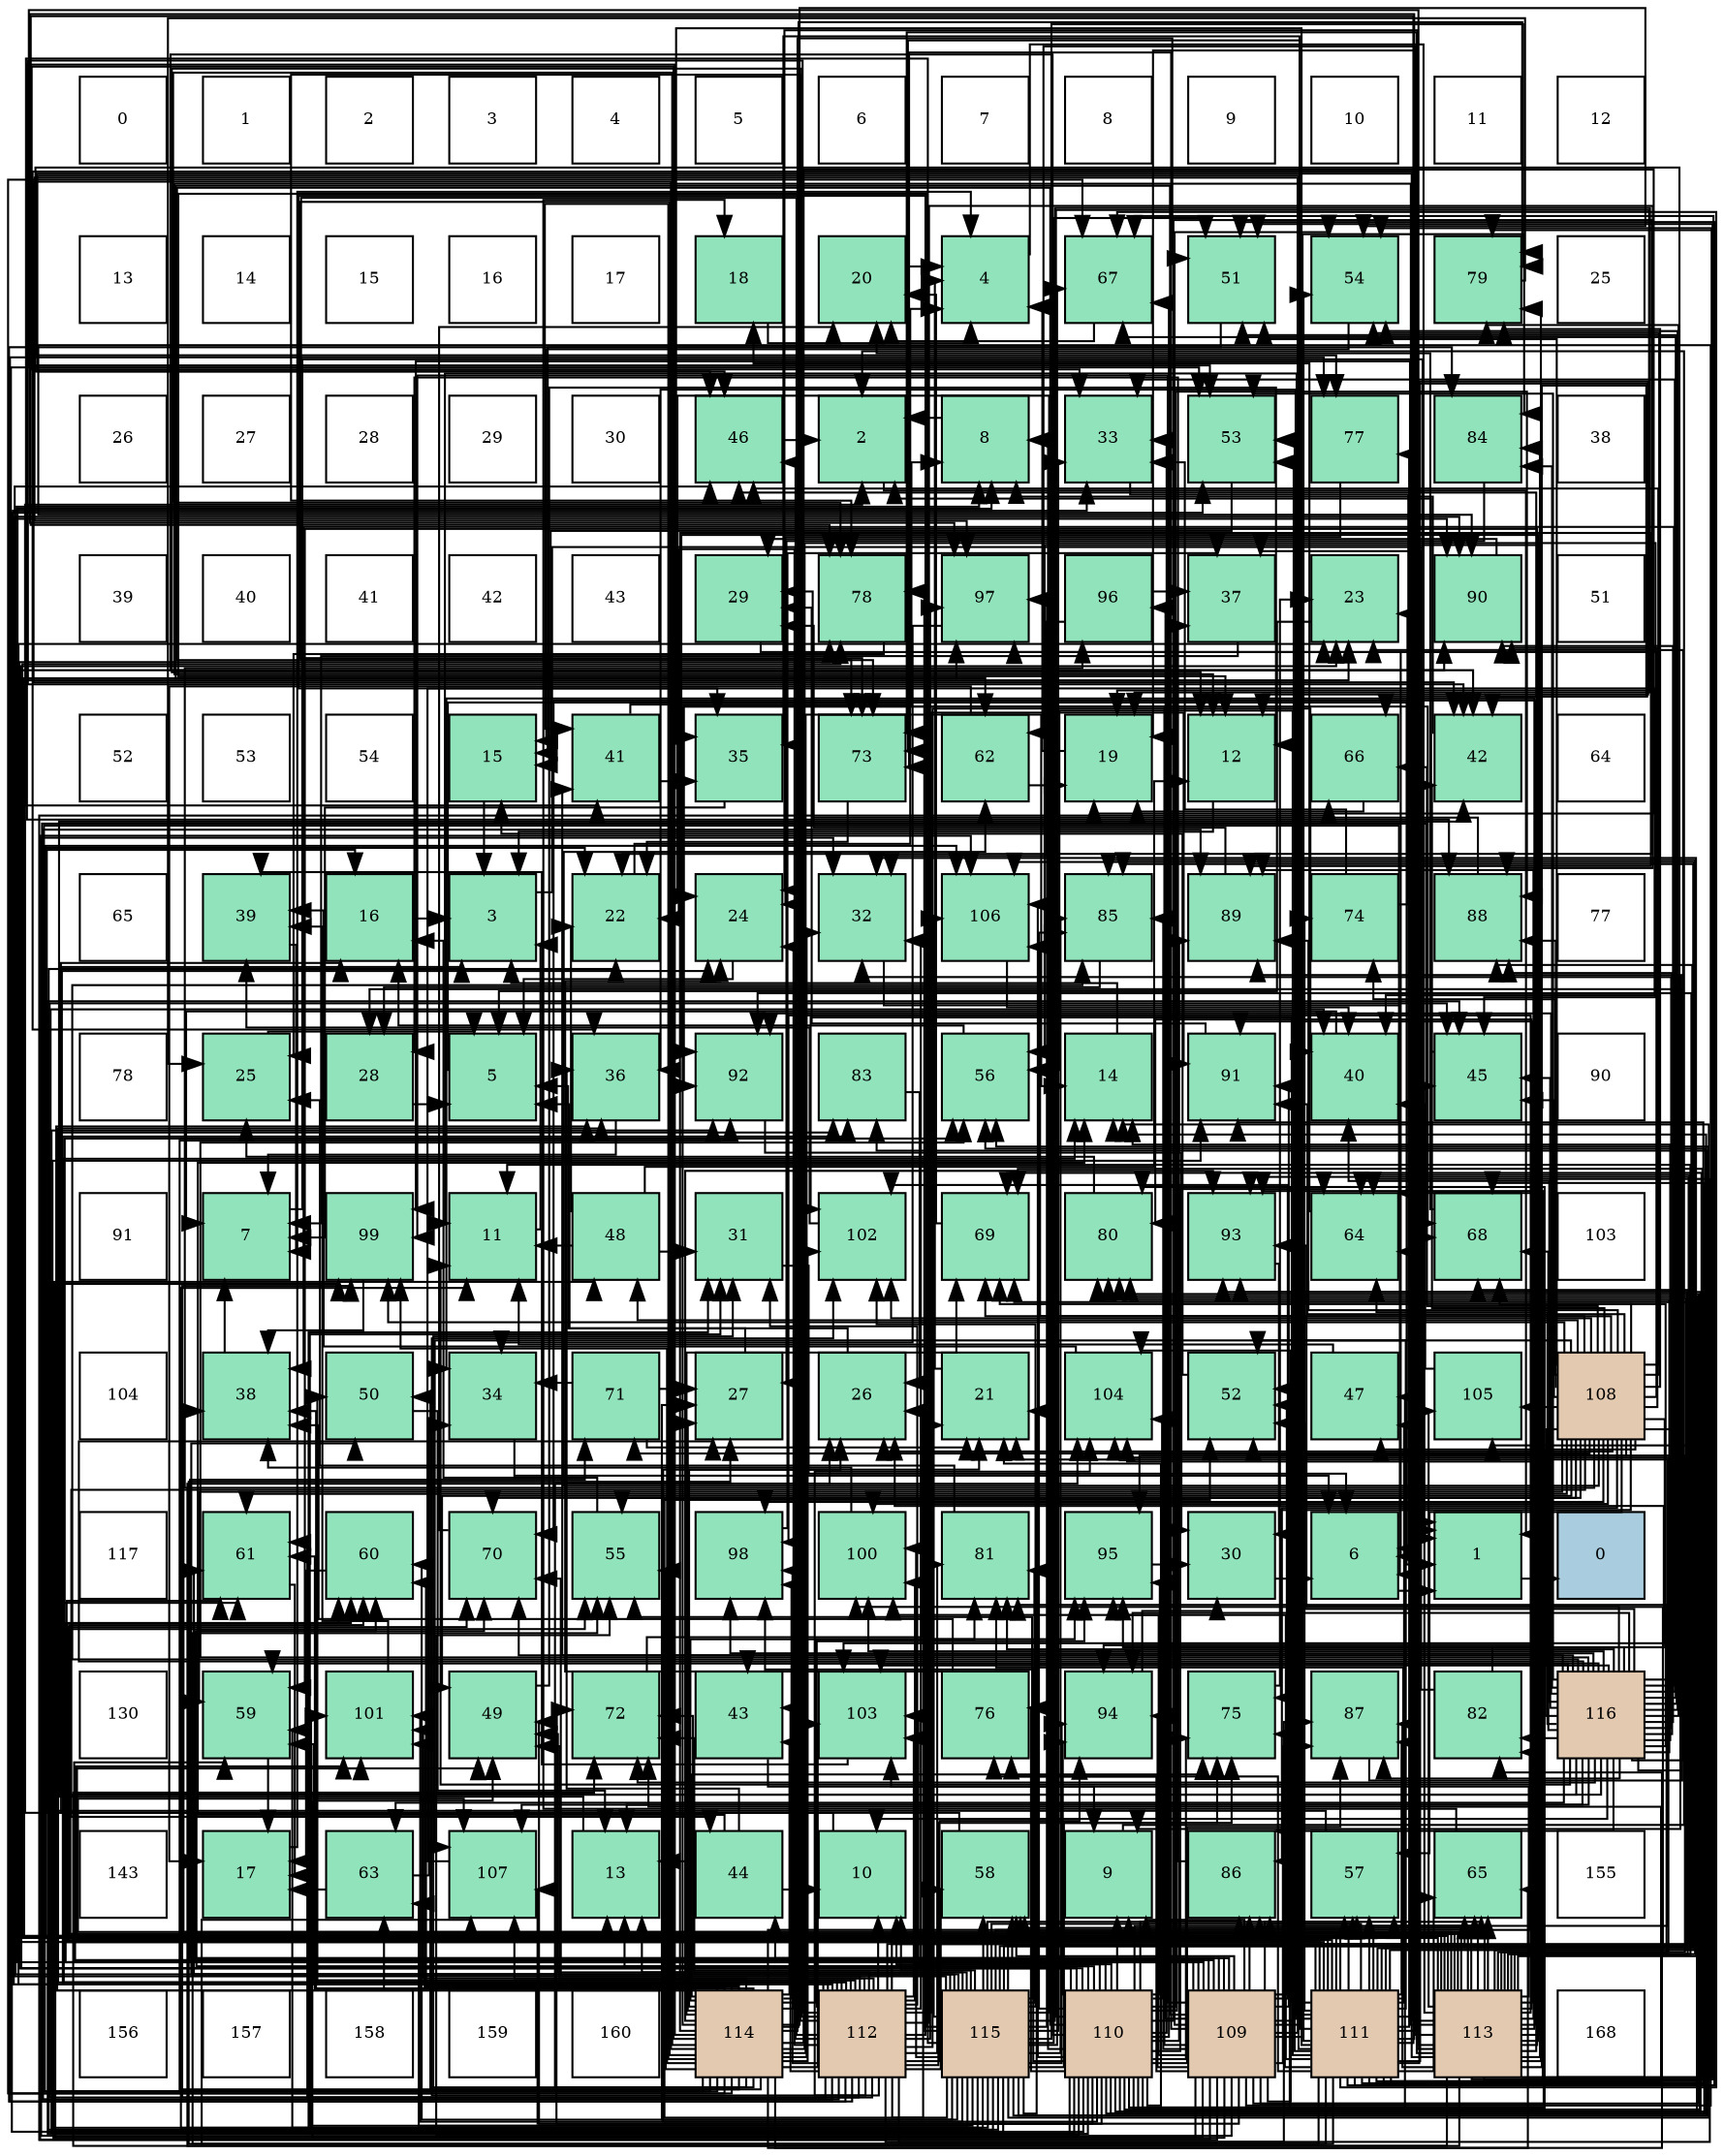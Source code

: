 digraph layout{
 rankdir=TB;
 splines=ortho;
 node [style=filled shape=square fixedsize=true width=0.6];
0[label="0", fontsize=8, fillcolor="#ffffff"];
1[label="1", fontsize=8, fillcolor="#ffffff"];
2[label="2", fontsize=8, fillcolor="#ffffff"];
3[label="3", fontsize=8, fillcolor="#ffffff"];
4[label="4", fontsize=8, fillcolor="#ffffff"];
5[label="5", fontsize=8, fillcolor="#ffffff"];
6[label="6", fontsize=8, fillcolor="#ffffff"];
7[label="7", fontsize=8, fillcolor="#ffffff"];
8[label="8", fontsize=8, fillcolor="#ffffff"];
9[label="9", fontsize=8, fillcolor="#ffffff"];
10[label="10", fontsize=8, fillcolor="#ffffff"];
11[label="11", fontsize=8, fillcolor="#ffffff"];
12[label="12", fontsize=8, fillcolor="#ffffff"];
13[label="13", fontsize=8, fillcolor="#ffffff"];
14[label="14", fontsize=8, fillcolor="#ffffff"];
15[label="15", fontsize=8, fillcolor="#ffffff"];
16[label="16", fontsize=8, fillcolor="#ffffff"];
17[label="17", fontsize=8, fillcolor="#ffffff"];
18[label="18", fontsize=8, fillcolor="#91e3bb"];
19[label="20", fontsize=8, fillcolor="#91e3bb"];
20[label="4", fontsize=8, fillcolor="#91e3bb"];
21[label="67", fontsize=8, fillcolor="#91e3bb"];
22[label="51", fontsize=8, fillcolor="#91e3bb"];
23[label="54", fontsize=8, fillcolor="#91e3bb"];
24[label="79", fontsize=8, fillcolor="#91e3bb"];
25[label="25", fontsize=8, fillcolor="#ffffff"];
26[label="26", fontsize=8, fillcolor="#ffffff"];
27[label="27", fontsize=8, fillcolor="#ffffff"];
28[label="28", fontsize=8, fillcolor="#ffffff"];
29[label="29", fontsize=8, fillcolor="#ffffff"];
30[label="30", fontsize=8, fillcolor="#ffffff"];
31[label="46", fontsize=8, fillcolor="#91e3bb"];
32[label="2", fontsize=8, fillcolor="#91e3bb"];
33[label="8", fontsize=8, fillcolor="#91e3bb"];
34[label="33", fontsize=8, fillcolor="#91e3bb"];
35[label="53", fontsize=8, fillcolor="#91e3bb"];
36[label="77", fontsize=8, fillcolor="#91e3bb"];
37[label="84", fontsize=8, fillcolor="#91e3bb"];
38[label="38", fontsize=8, fillcolor="#ffffff"];
39[label="39", fontsize=8, fillcolor="#ffffff"];
40[label="40", fontsize=8, fillcolor="#ffffff"];
41[label="41", fontsize=8, fillcolor="#ffffff"];
42[label="42", fontsize=8, fillcolor="#ffffff"];
43[label="43", fontsize=8, fillcolor="#ffffff"];
44[label="29", fontsize=8, fillcolor="#91e3bb"];
45[label="78", fontsize=8, fillcolor="#91e3bb"];
46[label="97", fontsize=8, fillcolor="#91e3bb"];
47[label="96", fontsize=8, fillcolor="#91e3bb"];
48[label="37", fontsize=8, fillcolor="#91e3bb"];
49[label="23", fontsize=8, fillcolor="#91e3bb"];
50[label="90", fontsize=8, fillcolor="#91e3bb"];
51[label="51", fontsize=8, fillcolor="#ffffff"];
52[label="52", fontsize=8, fillcolor="#ffffff"];
53[label="53", fontsize=8, fillcolor="#ffffff"];
54[label="54", fontsize=8, fillcolor="#ffffff"];
55[label="15", fontsize=8, fillcolor="#91e3bb"];
56[label="41", fontsize=8, fillcolor="#91e3bb"];
57[label="35", fontsize=8, fillcolor="#91e3bb"];
58[label="73", fontsize=8, fillcolor="#91e3bb"];
59[label="62", fontsize=8, fillcolor="#91e3bb"];
60[label="19", fontsize=8, fillcolor="#91e3bb"];
61[label="12", fontsize=8, fillcolor="#91e3bb"];
62[label="66", fontsize=8, fillcolor="#91e3bb"];
63[label="42", fontsize=8, fillcolor="#91e3bb"];
64[label="64", fontsize=8, fillcolor="#ffffff"];
65[label="65", fontsize=8, fillcolor="#ffffff"];
66[label="39", fontsize=8, fillcolor="#91e3bb"];
67[label="16", fontsize=8, fillcolor="#91e3bb"];
68[label="3", fontsize=8, fillcolor="#91e3bb"];
69[label="22", fontsize=8, fillcolor="#91e3bb"];
70[label="24", fontsize=8, fillcolor="#91e3bb"];
71[label="32", fontsize=8, fillcolor="#91e3bb"];
72[label="106", fontsize=8, fillcolor="#91e3bb"];
73[label="85", fontsize=8, fillcolor="#91e3bb"];
74[label="89", fontsize=8, fillcolor="#91e3bb"];
75[label="74", fontsize=8, fillcolor="#91e3bb"];
76[label="88", fontsize=8, fillcolor="#91e3bb"];
77[label="77", fontsize=8, fillcolor="#ffffff"];
78[label="78", fontsize=8, fillcolor="#ffffff"];
79[label="25", fontsize=8, fillcolor="#91e3bb"];
80[label="28", fontsize=8, fillcolor="#91e3bb"];
81[label="5", fontsize=8, fillcolor="#91e3bb"];
82[label="36", fontsize=8, fillcolor="#91e3bb"];
83[label="92", fontsize=8, fillcolor="#91e3bb"];
84[label="83", fontsize=8, fillcolor="#91e3bb"];
85[label="56", fontsize=8, fillcolor="#91e3bb"];
86[label="14", fontsize=8, fillcolor="#91e3bb"];
87[label="91", fontsize=8, fillcolor="#91e3bb"];
88[label="40", fontsize=8, fillcolor="#91e3bb"];
89[label="45", fontsize=8, fillcolor="#91e3bb"];
90[label="90", fontsize=8, fillcolor="#ffffff"];
91[label="91", fontsize=8, fillcolor="#ffffff"];
92[label="7", fontsize=8, fillcolor="#91e3bb"];
93[label="99", fontsize=8, fillcolor="#91e3bb"];
94[label="11", fontsize=8, fillcolor="#91e3bb"];
95[label="48", fontsize=8, fillcolor="#91e3bb"];
96[label="31", fontsize=8, fillcolor="#91e3bb"];
97[label="102", fontsize=8, fillcolor="#91e3bb"];
98[label="69", fontsize=8, fillcolor="#91e3bb"];
99[label="80", fontsize=8, fillcolor="#91e3bb"];
100[label="93", fontsize=8, fillcolor="#91e3bb"];
101[label="64", fontsize=8, fillcolor="#91e3bb"];
102[label="68", fontsize=8, fillcolor="#91e3bb"];
103[label="103", fontsize=8, fillcolor="#ffffff"];
104[label="104", fontsize=8, fillcolor="#ffffff"];
105[label="38", fontsize=8, fillcolor="#91e3bb"];
106[label="50", fontsize=8, fillcolor="#91e3bb"];
107[label="34", fontsize=8, fillcolor="#91e3bb"];
108[label="71", fontsize=8, fillcolor="#91e3bb"];
109[label="27", fontsize=8, fillcolor="#91e3bb"];
110[label="26", fontsize=8, fillcolor="#91e3bb"];
111[label="21", fontsize=8, fillcolor="#91e3bb"];
112[label="104", fontsize=8, fillcolor="#91e3bb"];
113[label="52", fontsize=8, fillcolor="#91e3bb"];
114[label="47", fontsize=8, fillcolor="#91e3bb"];
115[label="105", fontsize=8, fillcolor="#91e3bb"];
116[label="108", fontsize=8, fillcolor="#e3c9af"];
117[label="117", fontsize=8, fillcolor="#ffffff"];
118[label="61", fontsize=8, fillcolor="#91e3bb"];
119[label="60", fontsize=8, fillcolor="#91e3bb"];
120[label="70", fontsize=8, fillcolor="#91e3bb"];
121[label="55", fontsize=8, fillcolor="#91e3bb"];
122[label="98", fontsize=8, fillcolor="#91e3bb"];
123[label="100", fontsize=8, fillcolor="#91e3bb"];
124[label="81", fontsize=8, fillcolor="#91e3bb"];
125[label="95", fontsize=8, fillcolor="#91e3bb"];
126[label="30", fontsize=8, fillcolor="#91e3bb"];
127[label="6", fontsize=8, fillcolor="#91e3bb"];
128[label="1", fontsize=8, fillcolor="#91e3bb"];
129[label="0", fontsize=8, fillcolor="#a9ccde"];
130[label="130", fontsize=8, fillcolor="#ffffff"];
131[label="59", fontsize=8, fillcolor="#91e3bb"];
132[label="101", fontsize=8, fillcolor="#91e3bb"];
133[label="49", fontsize=8, fillcolor="#91e3bb"];
134[label="72", fontsize=8, fillcolor="#91e3bb"];
135[label="43", fontsize=8, fillcolor="#91e3bb"];
136[label="103", fontsize=8, fillcolor="#91e3bb"];
137[label="76", fontsize=8, fillcolor="#91e3bb"];
138[label="94", fontsize=8, fillcolor="#91e3bb"];
139[label="75", fontsize=8, fillcolor="#91e3bb"];
140[label="87", fontsize=8, fillcolor="#91e3bb"];
141[label="82", fontsize=8, fillcolor="#91e3bb"];
142[label="116", fontsize=8, fillcolor="#e3c9af"];
143[label="143", fontsize=8, fillcolor="#ffffff"];
144[label="17", fontsize=8, fillcolor="#91e3bb"];
145[label="63", fontsize=8, fillcolor="#91e3bb"];
146[label="107", fontsize=8, fillcolor="#91e3bb"];
147[label="13", fontsize=8, fillcolor="#91e3bb"];
148[label="44", fontsize=8, fillcolor="#91e3bb"];
149[label="10", fontsize=8, fillcolor="#91e3bb"];
150[label="58", fontsize=8, fillcolor="#91e3bb"];
151[label="9", fontsize=8, fillcolor="#91e3bb"];
152[label="86", fontsize=8, fillcolor="#91e3bb"];
153[label="57", fontsize=8, fillcolor="#91e3bb"];
154[label="65", fontsize=8, fillcolor="#91e3bb"];
155[label="155", fontsize=8, fillcolor="#ffffff"];
156[label="156", fontsize=8, fillcolor="#ffffff"];
157[label="157", fontsize=8, fillcolor="#ffffff"];
158[label="158", fontsize=8, fillcolor="#ffffff"];
159[label="159", fontsize=8, fillcolor="#ffffff"];
160[label="160", fontsize=8, fillcolor="#ffffff"];
161[label="114", fontsize=8, fillcolor="#e3c9af"];
162[label="112", fontsize=8, fillcolor="#e3c9af"];
163[label="115", fontsize=8, fillcolor="#e3c9af"];
164[label="110", fontsize=8, fillcolor="#e3c9af"];
165[label="109", fontsize=8, fillcolor="#e3c9af"];
166[label="111", fontsize=8, fillcolor="#e3c9af"];
167[label="113", fontsize=8, fillcolor="#e3c9af"];
168[label="168", fontsize=8, fillcolor="#ffffff"];
edge [constraint=false, style=vis];128 -> 129;
32 -> 128;
68 -> 128;
20 -> 128;
81 -> 128;
127 -> 128;
92 -> 128;
33 -> 32;
151 -> 32;
149 -> 32;
94 -> 68;
61 -> 68;
147 -> 68;
86 -> 68;
55 -> 68;
67 -> 68;
144 -> 20;
18 -> 20;
60 -> 20;
19 -> 20;
111 -> 20;
69 -> 20;
49 -> 81;
70 -> 81;
79 -> 81;
110 -> 81;
109 -> 81;
80 -> 81;
44 -> 127;
126 -> 127;
96 -> 127;
71 -> 127;
34 -> 127;
107 -> 127;
57 -> 92;
82 -> 92;
48 -> 92;
105 -> 92;
66 -> 92;
88 -> 92;
56 -> 33;
56 -> 57;
63 -> 33;
135 -> 151;
148 -> 149;
148 -> 147;
148 -> 86;
148 -> 82;
89 -> 32;
31 -> 32;
114 -> 94;
95 -> 94;
95 -> 61;
95 -> 69;
95 -> 96;
133 -> 61;
106 -> 147;
22 -> 55;
113 -> 55;
35 -> 55;
23 -> 55;
121 -> 67;
85 -> 67;
153 -> 67;
150 -> 67;
131 -> 144;
119 -> 144;
118 -> 144;
59 -> 144;
59 -> 60;
145 -> 144;
145 -> 107;
101 -> 18;
154 -> 18;
62 -> 60;
21 -> 19;
102 -> 19;
98 -> 19;
120 -> 19;
108 -> 111;
108 -> 109;
108 -> 107;
134 -> 111;
58 -> 69;
75 -> 49;
75 -> 34;
139 -> 49;
137 -> 70;
137 -> 105;
36 -> 70;
45 -> 79;
24 -> 79;
99 -> 79;
124 -> 79;
141 -> 110;
141 -> 48;
84 -> 110;
37 -> 109;
73 -> 80;
152 -> 80;
140 -> 80;
76 -> 44;
74 -> 44;
50 -> 44;
87 -> 44;
83 -> 126;
100 -> 126;
138 -> 126;
125 -> 126;
47 -> 71;
47 -> 48;
46 -> 107;
122 -> 48;
93 -> 105;
123 -> 105;
132 -> 66;
97 -> 66;
136 -> 66;
112 -> 66;
115 -> 88;
72 -> 88;
146 -> 88;
116 -> 151;
116 -> 110;
116 -> 63;
116 -> 148;
116 -> 89;
116 -> 31;
116 -> 114;
116 -> 95;
116 -> 133;
116 -> 22;
116 -> 23;
116 -> 121;
116 -> 153;
116 -> 131;
116 -> 118;
116 -> 59;
116 -> 62;
116 -> 102;
116 -> 98;
116 -> 120;
116 -> 108;
116 -> 75;
116 -> 139;
116 -> 24;
116 -> 152;
116 -> 76;
116 -> 74;
116 -> 50;
116 -> 87;
116 -> 138;
116 -> 125;
116 -> 47;
116 -> 46;
116 -> 122;
116 -> 93;
116 -> 123;
116 -> 97;
116 -> 136;
116 -> 115;
116 -> 72;
116 -> 146;
165 -> 33;
165 -> 151;
165 -> 57;
165 -> 148;
165 -> 95;
165 -> 133;
165 -> 113;
165 -> 35;
165 -> 23;
165 -> 121;
165 -> 85;
165 -> 150;
165 -> 131;
165 -> 119;
165 -> 118;
165 -> 59;
165 -> 154;
165 -> 62;
165 -> 120;
165 -> 108;
165 -> 134;
165 -> 58;
165 -> 137;
165 -> 99;
165 -> 37;
165 -> 73;
165 -> 152;
165 -> 140;
165 -> 50;
165 -> 87;
165 -> 83;
165 -> 100;
165 -> 138;
165 -> 47;
165 -> 46;
165 -> 93;
165 -> 123;
165 -> 132;
165 -> 97;
165 -> 112;
165 -> 72;
164 -> 33;
164 -> 151;
164 -> 149;
164 -> 147;
164 -> 86;
164 -> 60;
164 -> 111;
164 -> 69;
164 -> 49;
164 -> 110;
164 -> 96;
164 -> 71;
164 -> 34;
164 -> 48;
164 -> 63;
164 -> 89;
164 -> 114;
164 -> 133;
164 -> 113;
164 -> 85;
164 -> 153;
164 -> 150;
164 -> 119;
164 -> 101;
164 -> 154;
164 -> 21;
164 -> 102;
164 -> 98;
164 -> 58;
164 -> 139;
164 -> 137;
164 -> 45;
164 -> 99;
164 -> 73;
164 -> 140;
164 -> 76;
164 -> 74;
164 -> 50;
164 -> 83;
164 -> 100;
164 -> 138;
164 -> 125;
164 -> 122;
164 -> 132;
164 -> 136;
164 -> 112;
164 -> 115;
164 -> 72;
164 -> 146;
166 -> 33;
166 -> 94;
166 -> 61;
166 -> 147;
166 -> 111;
166 -> 109;
166 -> 57;
166 -> 82;
166 -> 31;
166 -> 114;
166 -> 133;
166 -> 22;
166 -> 113;
166 -> 35;
166 -> 23;
166 -> 121;
166 -> 85;
166 -> 153;
166 -> 150;
166 -> 119;
166 -> 118;
166 -> 59;
166 -> 101;
166 -> 154;
166 -> 62;
166 -> 21;
166 -> 98;
166 -> 120;
166 -> 134;
166 -> 58;
166 -> 75;
166 -> 139;
166 -> 137;
166 -> 36;
166 -> 45;
166 -> 24;
166 -> 99;
166 -> 124;
166 -> 73;
166 -> 152;
166 -> 140;
166 -> 76;
166 -> 87;
166 -> 83;
166 -> 125;
166 -> 46;
166 -> 93;
166 -> 132;
166 -> 97;
166 -> 72;
166 -> 146;
162 -> 149;
162 -> 61;
162 -> 86;
162 -> 69;
162 -> 49;
162 -> 110;
162 -> 96;
162 -> 71;
162 -> 34;
162 -> 57;
162 -> 82;
162 -> 88;
162 -> 63;
162 -> 135;
162 -> 89;
162 -> 31;
162 -> 106;
162 -> 150;
162 -> 131;
162 -> 118;
162 -> 101;
162 -> 154;
162 -> 102;
162 -> 120;
162 -> 134;
162 -> 58;
162 -> 139;
162 -> 36;
162 -> 45;
162 -> 124;
162 -> 84;
162 -> 37;
162 -> 140;
162 -> 76;
162 -> 74;
162 -> 50;
162 -> 87;
162 -> 100;
162 -> 138;
162 -> 125;
162 -> 46;
162 -> 122;
162 -> 93;
162 -> 123;
162 -> 132;
162 -> 97;
162 -> 136;
162 -> 112;
162 -> 146;
167 -> 151;
167 -> 94;
167 -> 61;
167 -> 60;
167 -> 69;
167 -> 49;
167 -> 70;
167 -> 110;
167 -> 71;
167 -> 107;
167 -> 82;
167 -> 105;
167 -> 63;
167 -> 89;
167 -> 31;
167 -> 22;
167 -> 113;
167 -> 35;
167 -> 23;
167 -> 121;
167 -> 85;
167 -> 153;
167 -> 150;
167 -> 131;
167 -> 119;
167 -> 154;
167 -> 21;
167 -> 102;
167 -> 98;
167 -> 120;
167 -> 134;
167 -> 58;
167 -> 36;
167 -> 45;
167 -> 24;
167 -> 99;
167 -> 124;
167 -> 37;
167 -> 73;
167 -> 152;
167 -> 140;
167 -> 74;
167 -> 87;
167 -> 83;
167 -> 46;
167 -> 122;
167 -> 123;
167 -> 136;
167 -> 112;
167 -> 115;
167 -> 146;
161 -> 86;
161 -> 60;
161 -> 111;
161 -> 70;
161 -> 109;
161 -> 96;
161 -> 71;
161 -> 34;
161 -> 82;
161 -> 105;
161 -> 88;
161 -> 56;
161 -> 63;
161 -> 135;
161 -> 89;
161 -> 133;
161 -> 106;
161 -> 22;
161 -> 35;
161 -> 23;
161 -> 121;
161 -> 153;
161 -> 119;
161 -> 118;
161 -> 145;
161 -> 101;
161 -> 154;
161 -> 21;
161 -> 102;
161 -> 98;
161 -> 58;
161 -> 139;
161 -> 45;
161 -> 24;
161 -> 124;
161 -> 141;
161 -> 84;
161 -> 76;
161 -> 74;
161 -> 83;
161 -> 100;
161 -> 125;
161 -> 122;
161 -> 93;
161 -> 132;
161 -> 97;
161 -> 136;
161 -> 112;
161 -> 72;
163 -> 149;
163 -> 94;
163 -> 61;
163 -> 147;
163 -> 86;
163 -> 60;
163 -> 111;
163 -> 69;
163 -> 70;
163 -> 109;
163 -> 96;
163 -> 34;
163 -> 56;
163 -> 31;
163 -> 133;
163 -> 106;
163 -> 22;
163 -> 113;
163 -> 35;
163 -> 121;
163 -> 85;
163 -> 153;
163 -> 150;
163 -> 131;
163 -> 119;
163 -> 118;
163 -> 145;
163 -> 101;
163 -> 21;
163 -> 134;
163 -> 139;
163 -> 45;
163 -> 24;
163 -> 99;
163 -> 124;
163 -> 141;
163 -> 84;
163 -> 73;
163 -> 152;
163 -> 50;
163 -> 87;
163 -> 100;
163 -> 138;
163 -> 46;
163 -> 93;
163 -> 123;
163 -> 132;
163 -> 97;
163 -> 72;
142 -> 149;
142 -> 94;
142 -> 147;
142 -> 86;
142 -> 49;
142 -> 70;
142 -> 109;
142 -> 71;
142 -> 34;
142 -> 105;
142 -> 88;
142 -> 56;
142 -> 63;
142 -> 135;
142 -> 89;
142 -> 31;
142 -> 22;
142 -> 113;
142 -> 35;
142 -> 23;
142 -> 85;
142 -> 131;
142 -> 145;
142 -> 101;
142 -> 21;
142 -> 102;
142 -> 98;
142 -> 120;
142 -> 134;
142 -> 24;
142 -> 99;
142 -> 124;
142 -> 141;
142 -> 37;
142 -> 73;
142 -> 152;
142 -> 140;
142 -> 76;
142 -> 74;
142 -> 50;
142 -> 83;
142 -> 100;
142 -> 138;
142 -> 125;
142 -> 122;
142 -> 123;
142 -> 136;
142 -> 112;
142 -> 146;
edge [constraint=true, style=invis];
0 -> 13 -> 26 -> 39 -> 52 -> 65 -> 78 -> 91 -> 104 -> 117 -> 130 -> 143 -> 156;
1 -> 14 -> 27 -> 40 -> 53 -> 66 -> 79 -> 92 -> 105 -> 118 -> 131 -> 144 -> 157;
2 -> 15 -> 28 -> 41 -> 54 -> 67 -> 80 -> 93 -> 106 -> 119 -> 132 -> 145 -> 158;
3 -> 16 -> 29 -> 42 -> 55 -> 68 -> 81 -> 94 -> 107 -> 120 -> 133 -> 146 -> 159;
4 -> 17 -> 30 -> 43 -> 56 -> 69 -> 82 -> 95 -> 108 -> 121 -> 134 -> 147 -> 160;
5 -> 18 -> 31 -> 44 -> 57 -> 70 -> 83 -> 96 -> 109 -> 122 -> 135 -> 148 -> 161;
6 -> 19 -> 32 -> 45 -> 58 -> 71 -> 84 -> 97 -> 110 -> 123 -> 136 -> 149 -> 162;
7 -> 20 -> 33 -> 46 -> 59 -> 72 -> 85 -> 98 -> 111 -> 124 -> 137 -> 150 -> 163;
8 -> 21 -> 34 -> 47 -> 60 -> 73 -> 86 -> 99 -> 112 -> 125 -> 138 -> 151 -> 164;
9 -> 22 -> 35 -> 48 -> 61 -> 74 -> 87 -> 100 -> 113 -> 126 -> 139 -> 152 -> 165;
10 -> 23 -> 36 -> 49 -> 62 -> 75 -> 88 -> 101 -> 114 -> 127 -> 140 -> 153 -> 166;
11 -> 24 -> 37 -> 50 -> 63 -> 76 -> 89 -> 102 -> 115 -> 128 -> 141 -> 154 -> 167;
12 -> 25 -> 38 -> 51 -> 64 -> 77 -> 90 -> 103 -> 116 -> 129 -> 142 -> 155 -> 168;
rank = same {0 -> 1 -> 2 -> 3 -> 4 -> 5 -> 6 -> 7 -> 8 -> 9 -> 10 -> 11 -> 12};
rank = same {13 -> 14 -> 15 -> 16 -> 17 -> 18 -> 19 -> 20 -> 21 -> 22 -> 23 -> 24 -> 25};
rank = same {26 -> 27 -> 28 -> 29 -> 30 -> 31 -> 32 -> 33 -> 34 -> 35 -> 36 -> 37 -> 38};
rank = same {39 -> 40 -> 41 -> 42 -> 43 -> 44 -> 45 -> 46 -> 47 -> 48 -> 49 -> 50 -> 51};
rank = same {52 -> 53 -> 54 -> 55 -> 56 -> 57 -> 58 -> 59 -> 60 -> 61 -> 62 -> 63 -> 64};
rank = same {65 -> 66 -> 67 -> 68 -> 69 -> 70 -> 71 -> 72 -> 73 -> 74 -> 75 -> 76 -> 77};
rank = same {78 -> 79 -> 80 -> 81 -> 82 -> 83 -> 84 -> 85 -> 86 -> 87 -> 88 -> 89 -> 90};
rank = same {91 -> 92 -> 93 -> 94 -> 95 -> 96 -> 97 -> 98 -> 99 -> 100 -> 101 -> 102 -> 103};
rank = same {104 -> 105 -> 106 -> 107 -> 108 -> 109 -> 110 -> 111 -> 112 -> 113 -> 114 -> 115 -> 116};
rank = same {117 -> 118 -> 119 -> 120 -> 121 -> 122 -> 123 -> 124 -> 125 -> 126 -> 127 -> 128 -> 129};
rank = same {130 -> 131 -> 132 -> 133 -> 134 -> 135 -> 136 -> 137 -> 138 -> 139 -> 140 -> 141 -> 142};
rank = same {143 -> 144 -> 145 -> 146 -> 147 -> 148 -> 149 -> 150 -> 151 -> 152 -> 153 -> 154 -> 155};
rank = same {156 -> 157 -> 158 -> 159 -> 160 -> 161 -> 162 -> 163 -> 164 -> 165 -> 166 -> 167 -> 168};
}